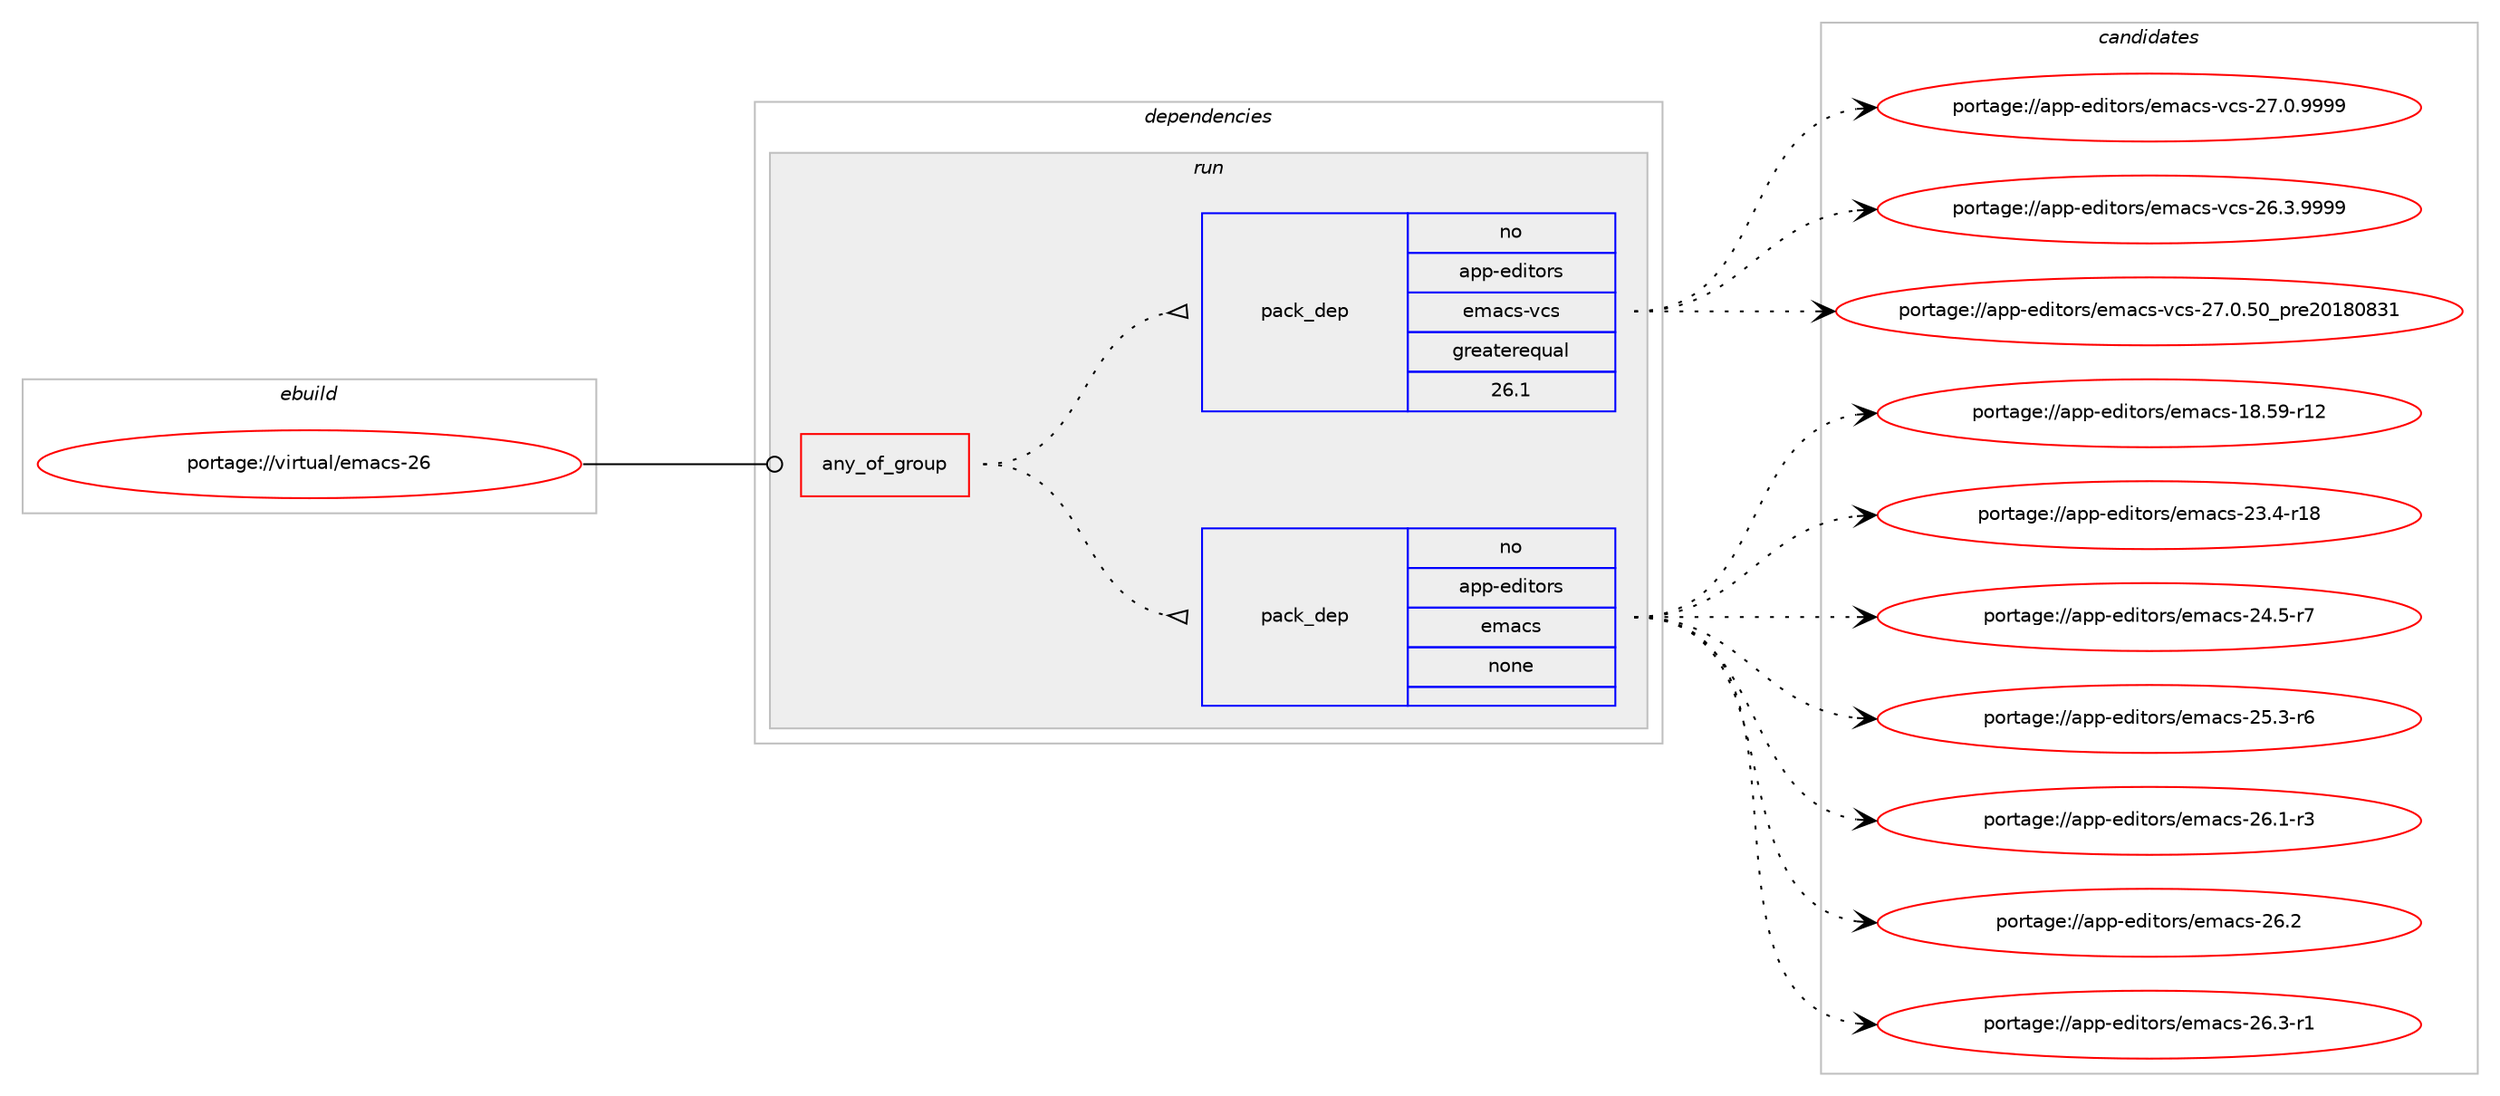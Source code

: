 digraph prolog {

# *************
# Graph options
# *************

newrank=true;
concentrate=true;
compound=true;
graph [rankdir=LR,fontname=Helvetica,fontsize=10,ranksep=1.5];#, ranksep=2.5, nodesep=0.2];
edge  [arrowhead=vee];
node  [fontname=Helvetica,fontsize=10];

# **********
# The ebuild
# **********

subgraph cluster_leftcol {
color=gray;
rank=same;
label=<<i>ebuild</i>>;
id [label="portage://virtual/emacs-26", color=red, width=4, href="../virtual/emacs-26.svg"];
}

# ****************
# The dependencies
# ****************

subgraph cluster_midcol {
color=gray;
label=<<i>dependencies</i>>;
subgraph cluster_compile {
fillcolor="#eeeeee";
style=filled;
label=<<i>compile</i>>;
}
subgraph cluster_compileandrun {
fillcolor="#eeeeee";
style=filled;
label=<<i>compile and run</i>>;
}
subgraph cluster_run {
fillcolor="#eeeeee";
style=filled;
label=<<i>run</i>>;
subgraph any7097 {
dependency433647 [label=<<TABLE BORDER="0" CELLBORDER="1" CELLSPACING="0" CELLPADDING="4"><TR><TD CELLPADDING="10">any_of_group</TD></TR></TABLE>>, shape=none, color=red];subgraph pack321370 {
dependency433648 [label=<<TABLE BORDER="0" CELLBORDER="1" CELLSPACING="0" CELLPADDING="4" WIDTH="220"><TR><TD ROWSPAN="6" CELLPADDING="30">pack_dep</TD></TR><TR><TD WIDTH="110">no</TD></TR><TR><TD>app-editors</TD></TR><TR><TD>emacs</TD></TR><TR><TD>none</TD></TR><TR><TD></TD></TR></TABLE>>, shape=none, color=blue];
}
dependency433647:e -> dependency433648:w [weight=20,style="dotted",arrowhead="oinv"];
subgraph pack321371 {
dependency433649 [label=<<TABLE BORDER="0" CELLBORDER="1" CELLSPACING="0" CELLPADDING="4" WIDTH="220"><TR><TD ROWSPAN="6" CELLPADDING="30">pack_dep</TD></TR><TR><TD WIDTH="110">no</TD></TR><TR><TD>app-editors</TD></TR><TR><TD>emacs-vcs</TD></TR><TR><TD>greaterequal</TD></TR><TR><TD>26.1</TD></TR></TABLE>>, shape=none, color=blue];
}
dependency433647:e -> dependency433649:w [weight=20,style="dotted",arrowhead="oinv"];
}
id:e -> dependency433647:w [weight=20,style="solid",arrowhead="odot"];
}
}

# **************
# The candidates
# **************

subgraph cluster_choices {
rank=same;
color=gray;
label=<<i>candidates</i>>;

subgraph choice321370 {
color=black;
nodesep=1;
choiceportage9711211245101100105116111114115471011099799115454956465357451144950 [label="portage://app-editors/emacs-18.59-r12", color=red, width=4,href="../app-editors/emacs-18.59-r12.svg"];
choiceportage97112112451011001051161111141154710110997991154550514652451144956 [label="portage://app-editors/emacs-23.4-r18", color=red, width=4,href="../app-editors/emacs-23.4-r18.svg"];
choiceportage971121124510110010511611111411547101109979911545505246534511455 [label="portage://app-editors/emacs-24.5-r7", color=red, width=4,href="../app-editors/emacs-24.5-r7.svg"];
choiceportage971121124510110010511611111411547101109979911545505346514511454 [label="portage://app-editors/emacs-25.3-r6", color=red, width=4,href="../app-editors/emacs-25.3-r6.svg"];
choiceportage971121124510110010511611111411547101109979911545505446494511451 [label="portage://app-editors/emacs-26.1-r3", color=red, width=4,href="../app-editors/emacs-26.1-r3.svg"];
choiceportage97112112451011001051161111141154710110997991154550544650 [label="portage://app-editors/emacs-26.2", color=red, width=4,href="../app-editors/emacs-26.2.svg"];
choiceportage971121124510110010511611111411547101109979911545505446514511449 [label="portage://app-editors/emacs-26.3-r1", color=red, width=4,href="../app-editors/emacs-26.3-r1.svg"];
dependency433648:e -> choiceportage9711211245101100105116111114115471011099799115454956465357451144950:w [style=dotted,weight="100"];
dependency433648:e -> choiceportage97112112451011001051161111141154710110997991154550514652451144956:w [style=dotted,weight="100"];
dependency433648:e -> choiceportage971121124510110010511611111411547101109979911545505246534511455:w [style=dotted,weight="100"];
dependency433648:e -> choiceportage971121124510110010511611111411547101109979911545505346514511454:w [style=dotted,weight="100"];
dependency433648:e -> choiceportage971121124510110010511611111411547101109979911545505446494511451:w [style=dotted,weight="100"];
dependency433648:e -> choiceportage97112112451011001051161111141154710110997991154550544650:w [style=dotted,weight="100"];
dependency433648:e -> choiceportage971121124510110010511611111411547101109979911545505446514511449:w [style=dotted,weight="100"];
}
subgraph choice321371 {
color=black;
nodesep=1;
choiceportage9711211245101100105116111114115471011099799115451189911545505446514657575757 [label="portage://app-editors/emacs-vcs-26.3.9999", color=red, width=4,href="../app-editors/emacs-vcs-26.3.9999.svg"];
choiceportage971121124510110010511611111411547101109979911545118991154550554648465348951121141015048495648565149 [label="portage://app-editors/emacs-vcs-27.0.50_pre20180831", color=red, width=4,href="../app-editors/emacs-vcs-27.0.50_pre20180831.svg"];
choiceportage9711211245101100105116111114115471011099799115451189911545505546484657575757 [label="portage://app-editors/emacs-vcs-27.0.9999", color=red, width=4,href="../app-editors/emacs-vcs-27.0.9999.svg"];
dependency433649:e -> choiceportage9711211245101100105116111114115471011099799115451189911545505446514657575757:w [style=dotted,weight="100"];
dependency433649:e -> choiceportage971121124510110010511611111411547101109979911545118991154550554648465348951121141015048495648565149:w [style=dotted,weight="100"];
dependency433649:e -> choiceportage9711211245101100105116111114115471011099799115451189911545505546484657575757:w [style=dotted,weight="100"];
}
}

}
